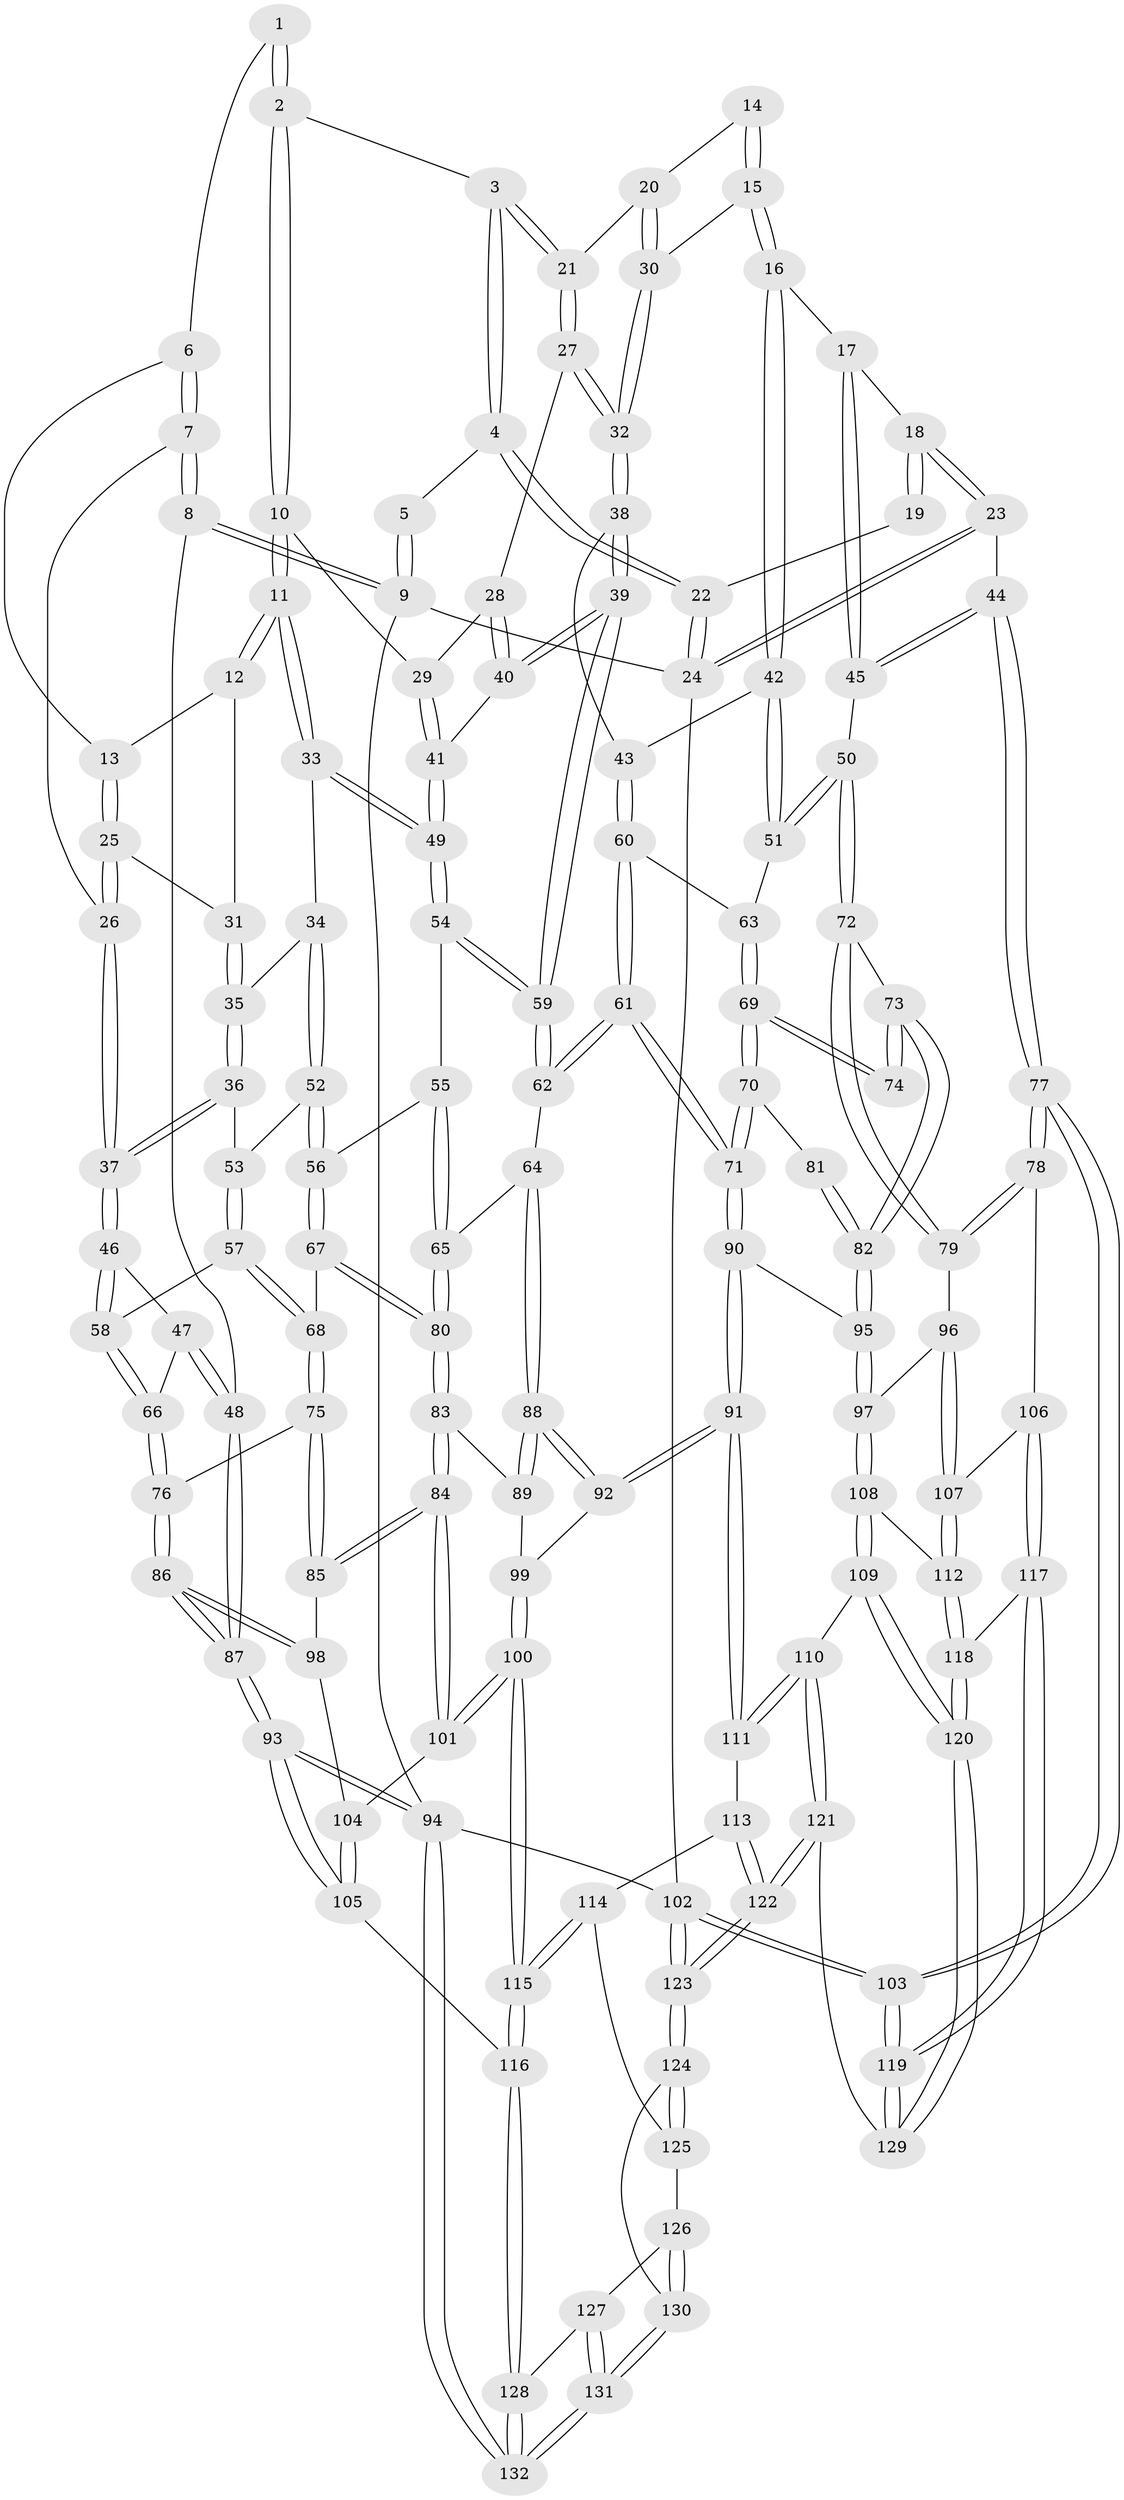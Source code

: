 // coarse degree distribution, {3: 0.09876543209876543, 5: 0.345679012345679, 4: 0.49382716049382713, 6: 0.06172839506172839}
// Generated by graph-tools (version 1.1) at 2025/52/02/27/25 19:52:42]
// undirected, 132 vertices, 327 edges
graph export_dot {
graph [start="1"]
  node [color=gray90,style=filled];
  1 [pos="+0.20347473184083947+0.006278546370653625"];
  2 [pos="+0.34248021913068727+0.1095404199284266"];
  3 [pos="+0.5870950837671838+0"];
  4 [pos="+0.607746615086939+0"];
  5 [pos="+0.16198469766136098+0"];
  6 [pos="+0.1736105630140298+0.08247489798791754"];
  7 [pos="+0+0.14606189889602403"];
  8 [pos="+0+0.08994557559450034"];
  9 [pos="+0+0"];
  10 [pos="+0.3096082569117223+0.22047733219192694"];
  11 [pos="+0.2967466979518466+0.2315704788567989"];
  12 [pos="+0.19848592091251316+0.15244287910678914"];
  13 [pos="+0.1842015038430129+0.11701910343711902"];
  14 [pos="+0.8116863334879978+0.13768801184638454"];
  15 [pos="+0.8405417232362273+0.23297906076364533"];
  16 [pos="+0.8642224535596618+0.25051188409918007"];
  17 [pos="+0.9354139067560475+0.22232255496968226"];
  18 [pos="+1+0.1512831860682635"];
  19 [pos="+0.8076041136394664+0.07395006811199564"];
  20 [pos="+0.7365850179332724+0.1783908218005414"];
  21 [pos="+0.5890807117861223+0"];
  22 [pos="+0.6193731059787168+0"];
  23 [pos="+1+0.04159926515733909"];
  24 [pos="+1+0"];
  25 [pos="+0.04899142646773941+0.2026525552012026"];
  26 [pos="+0.03529047592520232+0.19850615170016372"];
  27 [pos="+0.5777083297235935+0.07241050286789809"];
  28 [pos="+0.5256889644863312+0.18657360691068026"];
  29 [pos="+0.3972233624817969+0.22601609189833316"];
  30 [pos="+0.7555545634149523+0.2197234330016736"];
  31 [pos="+0.09627911058184171+0.22020020718361014"];
  32 [pos="+0.6857307798823834+0.2754269516999983"];
  33 [pos="+0.29558583359346013+0.2350045597012276"];
  34 [pos="+0.25665294657277754+0.2830619329224732"];
  35 [pos="+0.16068960644631491+0.2914581486733652"];
  36 [pos="+0.12778076581911132+0.3335843898047906"];
  37 [pos="+0.08215022739854236+0.35597184687574535"];
  38 [pos="+0.6766746886903435+0.3250054707392931"];
  39 [pos="+0.5917644376053283+0.37920025439660415"];
  40 [pos="+0.540253192610957+0.30524668409968553"];
  41 [pos="+0.4515990572957162+0.3131684518663204"];
  42 [pos="+0.8504372972981318+0.29165133683027583"];
  43 [pos="+0.7612797899920947+0.34982074295135385"];
  44 [pos="+1+0.4182950316068348"];
  45 [pos="+0.9742549192708753+0.4139367908459475"];
  46 [pos="+0.056889678089394546+0.3789401242589696"];
  47 [pos="+0.027569924410361962+0.38909478025278305"];
  48 [pos="+0+0.33303764913485207"];
  49 [pos="+0.40253171697159046+0.3530304899431009"];
  50 [pos="+0.9375208886037039+0.42372549887194044"];
  51 [pos="+0.9021591522449395+0.4026173873811016"];
  52 [pos="+0.2658616772424273+0.40712503987579396"];
  53 [pos="+0.14289998134259457+0.3583900762778655"];
  54 [pos="+0.402423929843385+0.3671897286811093"];
  55 [pos="+0.38121076970249046+0.39829328095665106"];
  56 [pos="+0.2680493111796448+0.4238201888161097"];
  57 [pos="+0.18026001569688543+0.443605364249052"];
  58 [pos="+0.14932488746418004+0.4463282547343204"];
  59 [pos="+0.5778660876515251+0.4440154037113728"];
  60 [pos="+0.7821897913144249+0.4220251724321459"];
  61 [pos="+0.5941680373668505+0.4686145204853158"];
  62 [pos="+0.5780525927554696+0.45428857569847275"];
  63 [pos="+0.7939524379232903+0.436518926971576"];
  64 [pos="+0.5203849598260333+0.4916327052927096"];
  65 [pos="+0.4284936442628001+0.4901424990015366"];
  66 [pos="+0.07203498613718562+0.5150562615794609"];
  67 [pos="+0.25486999161563745+0.456943373079386"];
  68 [pos="+0.242156626456069+0.46127282577152795"];
  69 [pos="+0.7932492534757896+0.46940364008331237"];
  70 [pos="+0.6872534121788104+0.5362784659763837"];
  71 [pos="+0.659869198301629+0.5521478297748895"];
  72 [pos="+0.8959983779538224+0.5425227357604648"];
  73 [pos="+0.8636114465802307+0.5290586936202216"];
  74 [pos="+0.8248622524032513+0.5069314402182741"];
  75 [pos="+0.18376182966507043+0.5447348555749717"];
  76 [pos="+0.06706974627027228+0.5476963303970336"];
  77 [pos="+1+0.685667069633446"];
  78 [pos="+1+0.6642225621565426"];
  79 [pos="+0.9003528101691016+0.5538488882371984"];
  80 [pos="+0.3364421491117705+0.5453675238287014"];
  81 [pos="+0.8000149514411354+0.5311354767608649"];
  82 [pos="+0.7502039780877486+0.5951586294272144"];
  83 [pos="+0.33719976943947244+0.579640540499004"];
  84 [pos="+0.2838088307324621+0.6859594121854967"];
  85 [pos="+0.20364017865031606+0.6178327764888157"];
  86 [pos="+0.016629557687656837+0.6068018329746184"];
  87 [pos="+0+0.6905636902098173"];
  88 [pos="+0.4816042668422308+0.6169167691021886"];
  89 [pos="+0.4275433549806635+0.6089871566877749"];
  90 [pos="+0.6798259569396934+0.620774848297959"];
  91 [pos="+0.5189542970986329+0.7026036257459582"];
  92 [pos="+0.5103474654769068+0.6885762401099927"];
  93 [pos="+0+0.8029596398832828"];
  94 [pos="+0+1"];
  95 [pos="+0.704789625422285+0.6400849649373943"];
  96 [pos="+0.7686327611833494+0.656592868975435"];
  97 [pos="+0.7116104380928137+0.6478637856257046"];
  98 [pos="+0.09316401097282354+0.6409357166684183"];
  99 [pos="+0.4050258164053178+0.6684504356028586"];
  100 [pos="+0.2849944701403003+0.6948207587332008"];
  101 [pos="+0.2841660940962921+0.6918801619550946"];
  102 [pos="+1+1"];
  103 [pos="+1+1"];
  104 [pos="+0.12831119095128732+0.6903821979769237"];
  105 [pos="+0.11626915553759982+0.8149487308226989"];
  106 [pos="+0.8878327665272915+0.7310680074808191"];
  107 [pos="+0.8770183001028058+0.7330021031811088"];
  108 [pos="+0.6957019171896461+0.8044068956167143"];
  109 [pos="+0.6633757852180047+0.8388459749498726"];
  110 [pos="+0.651306128010488+0.8492311082373021"];
  111 [pos="+0.5007982100947252+0.7805841841735692"];
  112 [pos="+0.8209098815939176+0.8175949802506651"];
  113 [pos="+0.4556188898347724+0.8086126190649241"];
  114 [pos="+0.42935861515504115+0.816962576397105"];
  115 [pos="+0.29887459338007555+0.8075388663323226"];
  116 [pos="+0.24585580734791398+0.8626442208329397"];
  117 [pos="+0.9478968687237298+0.8889454856781384"];
  118 [pos="+0.8382880577961924+0.865176465945228"];
  119 [pos="+1+1"];
  120 [pos="+0.8178160370128511+0.9091667811048948"];
  121 [pos="+0.6574767041037184+1"];
  122 [pos="+0.6410871311354064+1"];
  123 [pos="+0.6278309093282853+1"];
  124 [pos="+0.5841779387439793+1"];
  125 [pos="+0.4341865308832828+0.8619038783761919"];
  126 [pos="+0.4187136941903817+0.9616815798004321"];
  127 [pos="+0.3967562724822596+0.9638236104308765"];
  128 [pos="+0.24389908476226793+0.885212043342436"];
  129 [pos="+0.8100825648441341+0.9413527171154413"];
  130 [pos="+0.5775488731709534+1"];
  131 [pos="+0.21694293164329542+1"];
  132 [pos="+0.16508785424014305+1"];
  1 -- 2;
  1 -- 2;
  1 -- 6;
  2 -- 3;
  2 -- 10;
  2 -- 10;
  3 -- 4;
  3 -- 4;
  3 -- 21;
  3 -- 21;
  4 -- 5;
  4 -- 22;
  4 -- 22;
  5 -- 9;
  5 -- 9;
  6 -- 7;
  6 -- 7;
  6 -- 13;
  7 -- 8;
  7 -- 8;
  7 -- 26;
  8 -- 9;
  8 -- 9;
  8 -- 48;
  9 -- 24;
  9 -- 94;
  10 -- 11;
  10 -- 11;
  10 -- 29;
  11 -- 12;
  11 -- 12;
  11 -- 33;
  11 -- 33;
  12 -- 13;
  12 -- 31;
  13 -- 25;
  13 -- 25;
  14 -- 15;
  14 -- 15;
  14 -- 20;
  15 -- 16;
  15 -- 16;
  15 -- 30;
  16 -- 17;
  16 -- 42;
  16 -- 42;
  17 -- 18;
  17 -- 45;
  17 -- 45;
  18 -- 19;
  18 -- 19;
  18 -- 23;
  18 -- 23;
  19 -- 22;
  20 -- 21;
  20 -- 30;
  20 -- 30;
  21 -- 27;
  21 -- 27;
  22 -- 24;
  22 -- 24;
  23 -- 24;
  23 -- 24;
  23 -- 44;
  24 -- 102;
  25 -- 26;
  25 -- 26;
  25 -- 31;
  26 -- 37;
  26 -- 37;
  27 -- 28;
  27 -- 32;
  27 -- 32;
  28 -- 29;
  28 -- 40;
  28 -- 40;
  29 -- 41;
  29 -- 41;
  30 -- 32;
  30 -- 32;
  31 -- 35;
  31 -- 35;
  32 -- 38;
  32 -- 38;
  33 -- 34;
  33 -- 49;
  33 -- 49;
  34 -- 35;
  34 -- 52;
  34 -- 52;
  35 -- 36;
  35 -- 36;
  36 -- 37;
  36 -- 37;
  36 -- 53;
  37 -- 46;
  37 -- 46;
  38 -- 39;
  38 -- 39;
  38 -- 43;
  39 -- 40;
  39 -- 40;
  39 -- 59;
  39 -- 59;
  40 -- 41;
  41 -- 49;
  41 -- 49;
  42 -- 43;
  42 -- 51;
  42 -- 51;
  43 -- 60;
  43 -- 60;
  44 -- 45;
  44 -- 45;
  44 -- 77;
  44 -- 77;
  45 -- 50;
  46 -- 47;
  46 -- 58;
  46 -- 58;
  47 -- 48;
  47 -- 48;
  47 -- 66;
  48 -- 87;
  48 -- 87;
  49 -- 54;
  49 -- 54;
  50 -- 51;
  50 -- 51;
  50 -- 72;
  50 -- 72;
  51 -- 63;
  52 -- 53;
  52 -- 56;
  52 -- 56;
  53 -- 57;
  53 -- 57;
  54 -- 55;
  54 -- 59;
  54 -- 59;
  55 -- 56;
  55 -- 65;
  55 -- 65;
  56 -- 67;
  56 -- 67;
  57 -- 58;
  57 -- 68;
  57 -- 68;
  58 -- 66;
  58 -- 66;
  59 -- 62;
  59 -- 62;
  60 -- 61;
  60 -- 61;
  60 -- 63;
  61 -- 62;
  61 -- 62;
  61 -- 71;
  61 -- 71;
  62 -- 64;
  63 -- 69;
  63 -- 69;
  64 -- 65;
  64 -- 88;
  64 -- 88;
  65 -- 80;
  65 -- 80;
  66 -- 76;
  66 -- 76;
  67 -- 68;
  67 -- 80;
  67 -- 80;
  68 -- 75;
  68 -- 75;
  69 -- 70;
  69 -- 70;
  69 -- 74;
  69 -- 74;
  70 -- 71;
  70 -- 71;
  70 -- 81;
  71 -- 90;
  71 -- 90;
  72 -- 73;
  72 -- 79;
  72 -- 79;
  73 -- 74;
  73 -- 74;
  73 -- 82;
  73 -- 82;
  75 -- 76;
  75 -- 85;
  75 -- 85;
  76 -- 86;
  76 -- 86;
  77 -- 78;
  77 -- 78;
  77 -- 103;
  77 -- 103;
  78 -- 79;
  78 -- 79;
  78 -- 106;
  79 -- 96;
  80 -- 83;
  80 -- 83;
  81 -- 82;
  81 -- 82;
  82 -- 95;
  82 -- 95;
  83 -- 84;
  83 -- 84;
  83 -- 89;
  84 -- 85;
  84 -- 85;
  84 -- 101;
  84 -- 101;
  85 -- 98;
  86 -- 87;
  86 -- 87;
  86 -- 98;
  86 -- 98;
  87 -- 93;
  87 -- 93;
  88 -- 89;
  88 -- 89;
  88 -- 92;
  88 -- 92;
  89 -- 99;
  90 -- 91;
  90 -- 91;
  90 -- 95;
  91 -- 92;
  91 -- 92;
  91 -- 111;
  91 -- 111;
  92 -- 99;
  93 -- 94;
  93 -- 94;
  93 -- 105;
  93 -- 105;
  94 -- 132;
  94 -- 132;
  94 -- 102;
  95 -- 97;
  95 -- 97;
  96 -- 97;
  96 -- 107;
  96 -- 107;
  97 -- 108;
  97 -- 108;
  98 -- 104;
  99 -- 100;
  99 -- 100;
  100 -- 101;
  100 -- 101;
  100 -- 115;
  100 -- 115;
  101 -- 104;
  102 -- 103;
  102 -- 103;
  102 -- 123;
  102 -- 123;
  103 -- 119;
  103 -- 119;
  104 -- 105;
  104 -- 105;
  105 -- 116;
  106 -- 107;
  106 -- 117;
  106 -- 117;
  107 -- 112;
  107 -- 112;
  108 -- 109;
  108 -- 109;
  108 -- 112;
  109 -- 110;
  109 -- 120;
  109 -- 120;
  110 -- 111;
  110 -- 111;
  110 -- 121;
  110 -- 121;
  111 -- 113;
  112 -- 118;
  112 -- 118;
  113 -- 114;
  113 -- 122;
  113 -- 122;
  114 -- 115;
  114 -- 115;
  114 -- 125;
  115 -- 116;
  115 -- 116;
  116 -- 128;
  116 -- 128;
  117 -- 118;
  117 -- 119;
  117 -- 119;
  118 -- 120;
  118 -- 120;
  119 -- 129;
  119 -- 129;
  120 -- 129;
  120 -- 129;
  121 -- 122;
  121 -- 122;
  121 -- 129;
  122 -- 123;
  122 -- 123;
  123 -- 124;
  123 -- 124;
  124 -- 125;
  124 -- 125;
  124 -- 130;
  125 -- 126;
  126 -- 127;
  126 -- 130;
  126 -- 130;
  127 -- 128;
  127 -- 131;
  127 -- 131;
  128 -- 132;
  128 -- 132;
  130 -- 131;
  130 -- 131;
  131 -- 132;
  131 -- 132;
}
